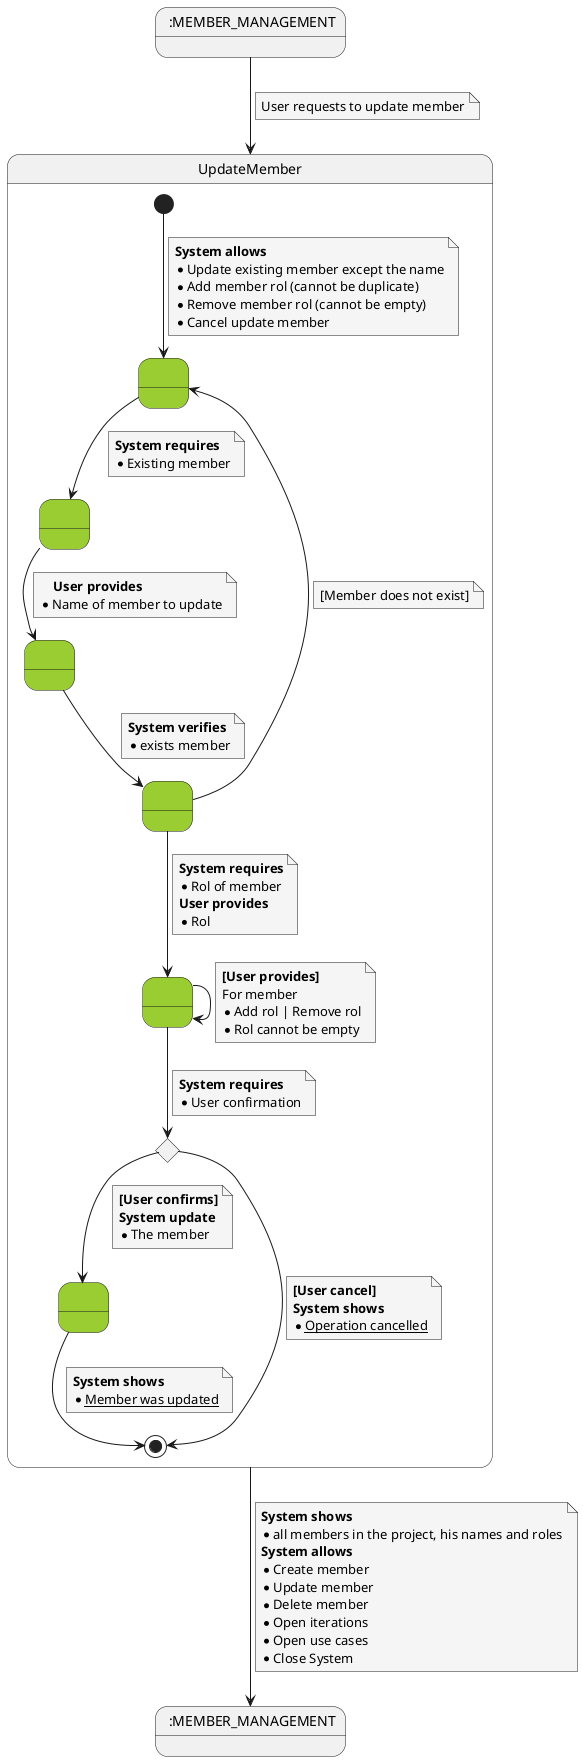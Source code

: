 @startuml

skinparam {
    NoteBackgroundColor #whiteSmoke
}

state INITIAL as " :MEMBER_MANAGEMENT"
state FINAL as " :MEMBER_MANAGEMENT"

INITIAL --> UpdateMember
note on link
    User requests to update member
end note

state UpdateMember {
state 1 as " " #YellowGreen
state 2 as " " #YellowGreen
state 3 as " " #YellowGreen
state 4 as " " #YellowGreen
state 5 as " " #YellowGreen
state CONFIRMATION <<choice>>  
state 7 as " " #YellowGreen

[*] --> 1
note on link
    <b>System allows</b>
    * Update existing member except the name
    * Add member rol (cannot be duplicate)
    * Remove member rol (cannot be empty)
    * Cancel update member
end note

1 --> 2
note on link
    <b>System requires</b>
    * Existing member
end note

2 --> 4
note on link
    <b>User provides</b>
* Name of member to update
end note

4 --> 3
note on link
    <b>System verifies</b>
    * exists member
end note

3 --> 1
note on link
    [Member does not exist]
end note

3 --> 5
note on link
    <b>System requires</b>
    * Rol of member
    <b>User provides</b>
    * Rol
end note

5 --> 5
note on link
    <b>[User provides]</b>
    For member
    * Add rol | Remove rol
    * Rol cannot be empty
end note

5 --> CONFIRMATION
note on link
<b>System requires</b>
* User confirmation
end note

CONFIRMATION --> 7
note on link
    <b>[User confirms]</b>
    <b>System update</b>
    * The member
end note

7 --> [*]
note on link
    <b>System shows</b>
    * __Member was updated__
end note

CONFIRMATION --> [*]
note on link
	<b>[User cancel]</b>
	<b>System shows</b>
	* __Operation cancelled__
    end note
}

UpdateMember --> FINAL
note on link
    <b>System shows</b>
    * all members in the project, his names and roles
    <b>System allows</b>
    * Create member
    * Update member
    * Delete member
    * Open iterations
    * Open use cases
    * Close System
end note

@enduml
